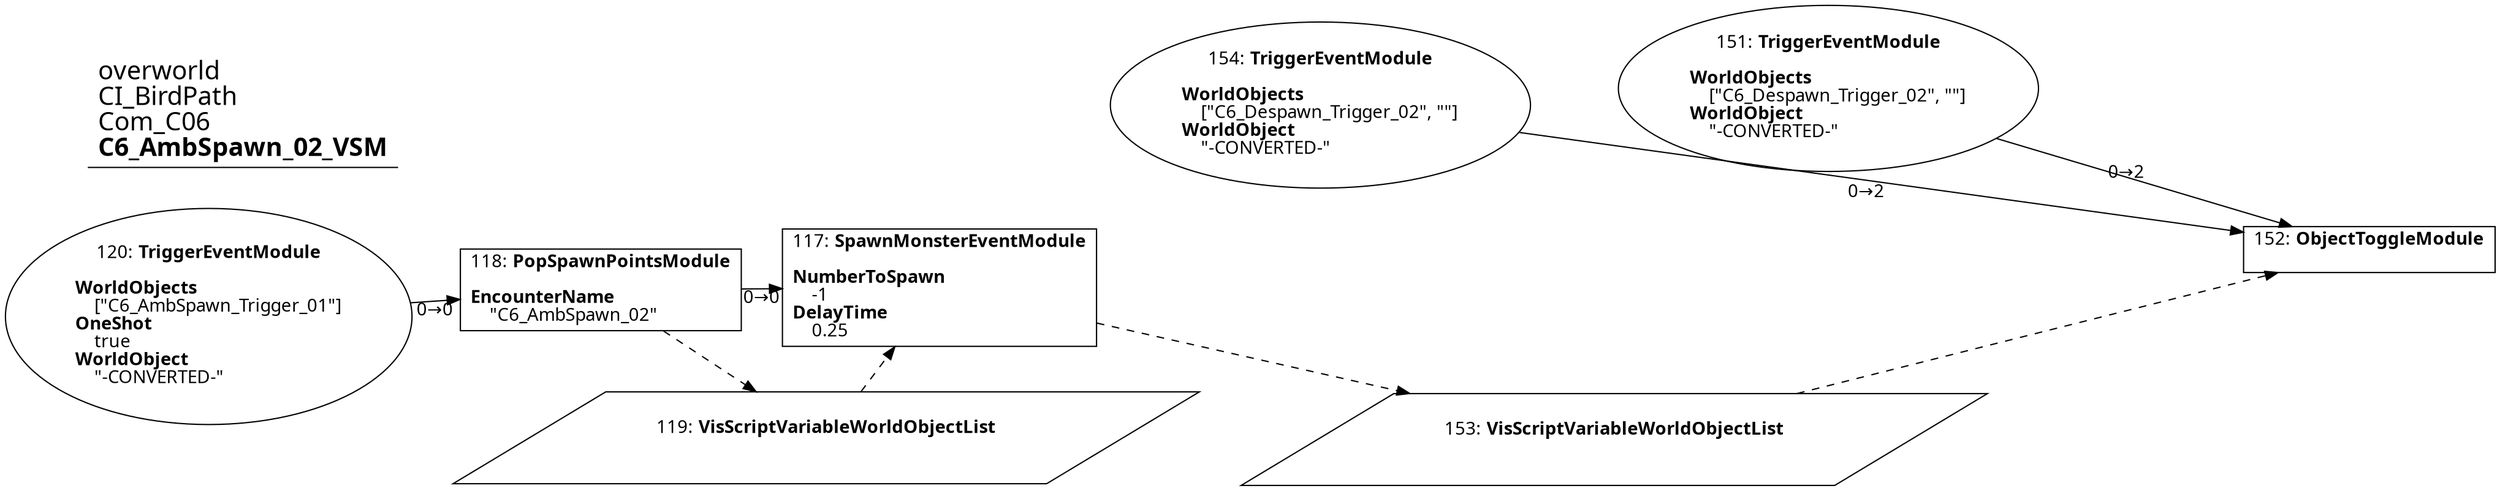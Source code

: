 digraph {
    layout = fdp;
    overlap = prism;
    sep = "+16";
    splines = spline;

    node [ shape = box ];

    graph [ fontname = "Segoe UI" ];
    node [ fontname = "Segoe UI" ];
    edge [ fontname = "Segoe UI" ];

    117 [ label = <117: <b>SpawnMonsterEventModule</b><br/><br/><b>NumberToSpawn</b><br align="left"/>    -1<br align="left"/><b>DelayTime</b><br align="left"/>    0.25<br align="left"/>> ];
    117 [ pos = "0.47900003,-2.5660002!" ];
    119 -> 117 [ style = dashed ];
    117 -> 153 [ style = dashed ];

    118 [ label = <118: <b>PopSpawnPointsModule</b><br/><br/><b>EncounterName</b><br align="left"/>    &quot;C6_AmbSpawn_02&quot;<br align="left"/>> ];
    118 [ pos = "0.022000002,-2.5660002!" ];
    118 -> 117 [ label = "0→0" ];
    118 -> 119 [ style = dashed ];

    119 [ label = <119: <b>VisScriptVariableWorldObjectList</b><br/><br/>> ];
    119 [ shape = parallelogram ]
    119 [ pos = "0.27600002,-2.686!" ];

    120 [ label = <120: <b>TriggerEventModule</b><br/><br/><b>WorldObjects</b><br align="left"/>    [&quot;C6_AmbSpawn_Trigger_01&quot;]<br align="left"/><b>OneShot</b><br align="left"/>    true<br align="left"/><b>WorldObject</b><br align="left"/>    &quot;-CONVERTED-&quot;<br align="left"/>> ];
    120 [ shape = oval ]
    120 [ pos = "-0.24300002,-2.5660002!" ];
    120 -> 118 [ label = "0→0" ];

    151 [ label = <151: <b>TriggerEventModule</b><br/><br/><b>WorldObjects</b><br align="left"/>    [&quot;C6_Despawn_Trigger_02&quot;, &quot;&quot;]<br align="left"/><b>WorldObject</b><br align="left"/>    &quot;-CONVERTED-&quot;<br align="left"/>> ];
    151 [ shape = oval ]
    151 [ pos = "0.78900003,-2.467!" ];
    151 -> 152 [ label = "0→2" ];

    152 [ label = <152: <b>ObjectToggleModule</b><br/><br/>> ];
    152 [ pos = "1.072,-2.5670002!" ];
    153 -> 152 [ style = dashed ];

    153 [ label = <153: <b>VisScriptVariableWorldObjectList</b><br/><br/>> ];
    153 [ shape = parallelogram ]
    153 [ pos = "0.81900007,-2.756!" ];

    154 [ label = <154: <b>TriggerEventModule</b><br/><br/><b>WorldObjects</b><br align="left"/>    [&quot;C6_Despawn_Trigger_02&quot;, &quot;&quot;]<br align="left"/><b>WorldObject</b><br align="left"/>    &quot;-CONVERTED-&quot;<br align="left"/>> ];
    154 [ shape = oval ]
    154 [ pos = "0.78900003,-2.467!" ];
    154 -> 152 [ label = "0→2" ];

    title [ pos = "-0.24400002,-2.466!" ];
    title [ shape = underline ];
    title [ label = <<font point-size="20">overworld<br align="left"/>CI_BirdPath<br align="left"/>Com_C06<br align="left"/><b>C6_AmbSpawn_02_VSM</b><br align="left"/></font>> ];
}
